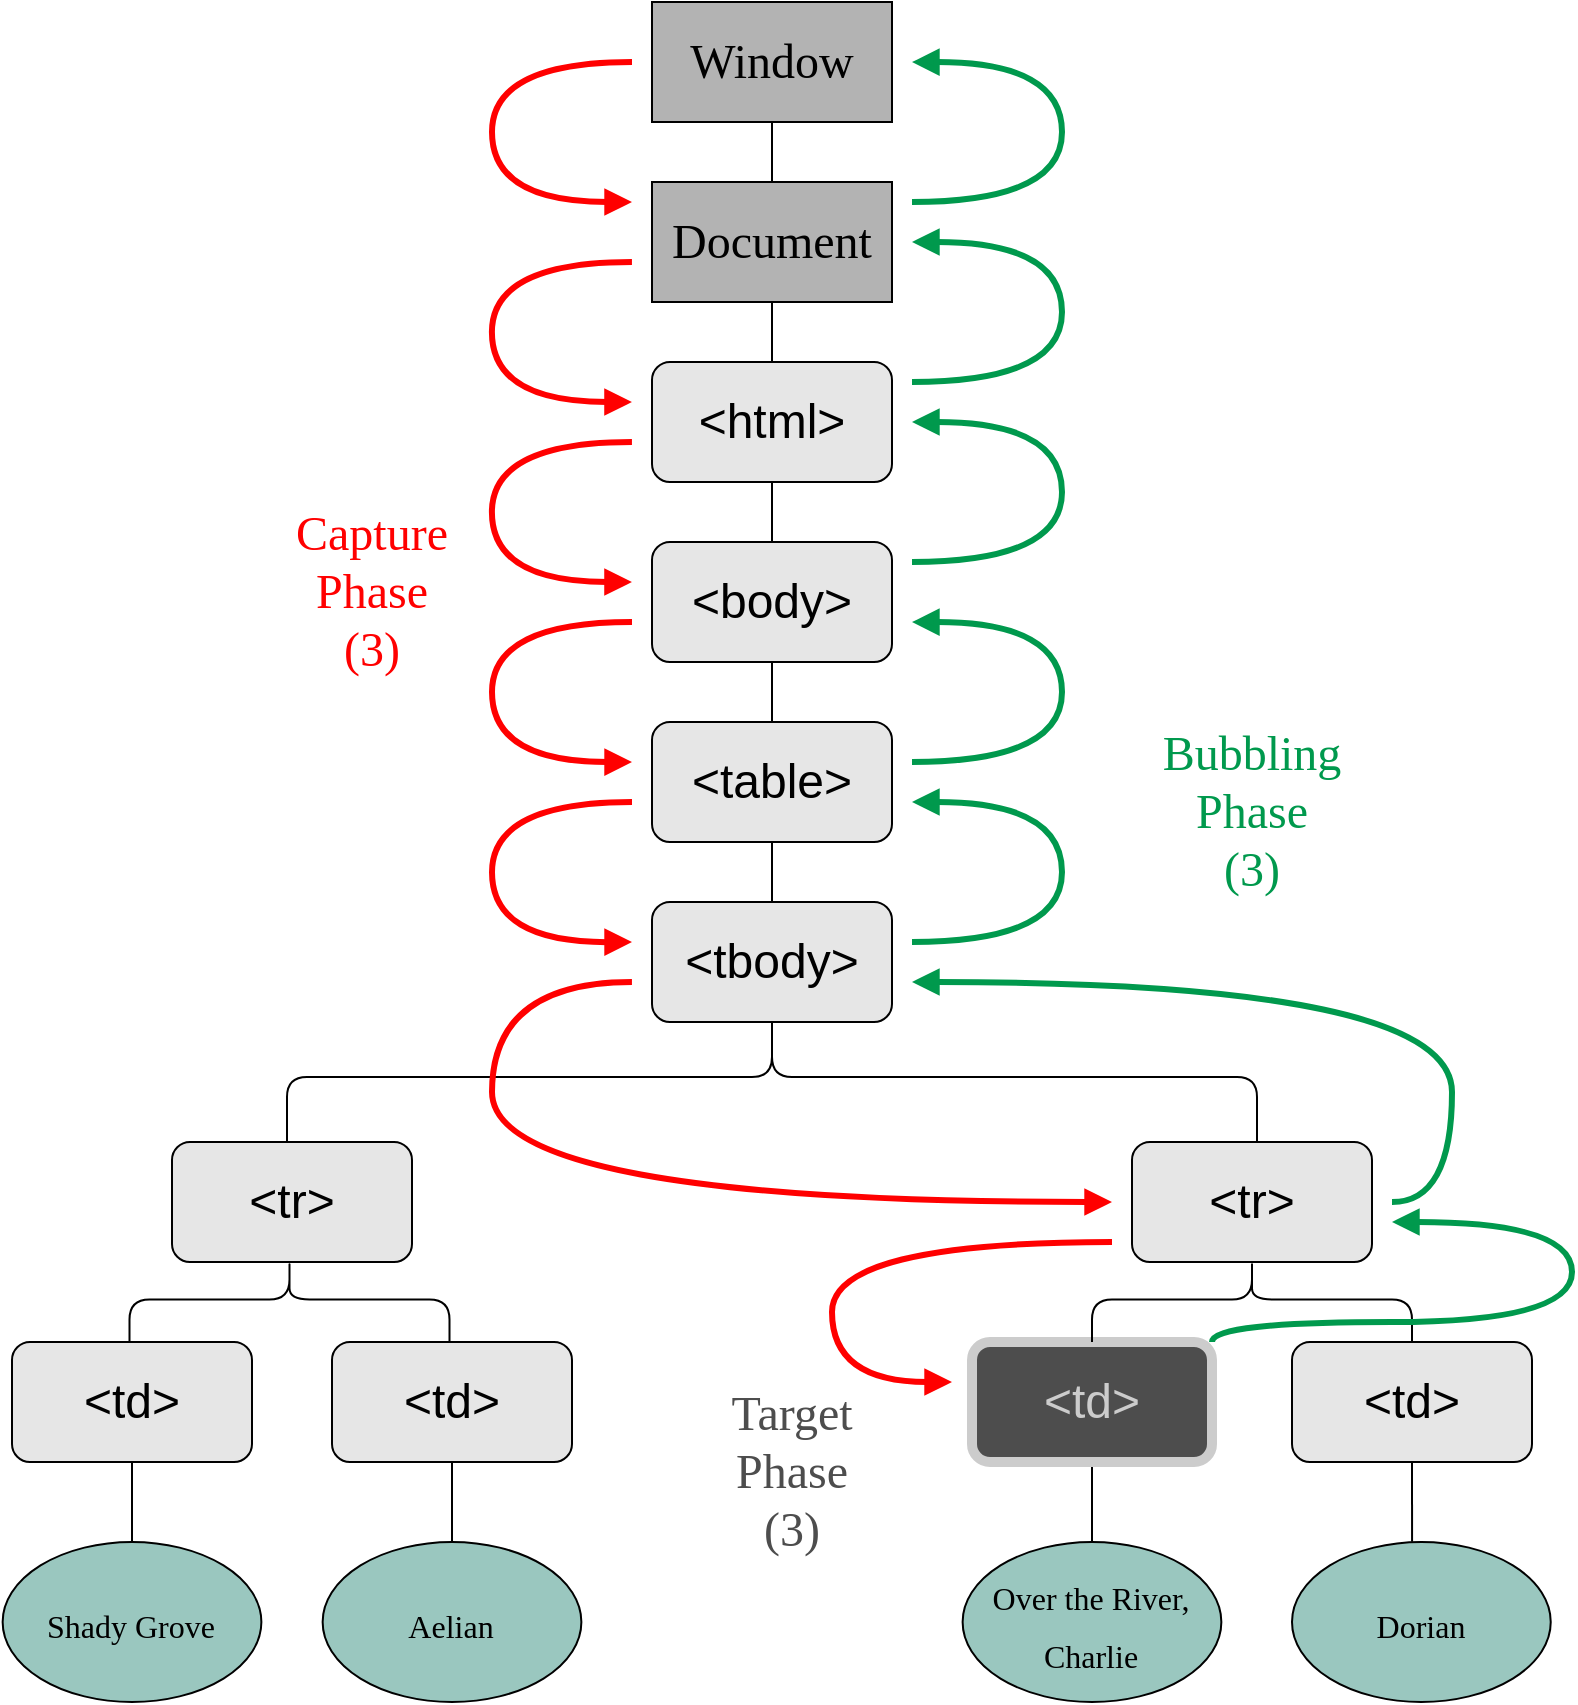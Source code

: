 <mxfile version="20.2.3" type="device"><diagram id="n8ZPYrHv9_kCDJCFgbEI" name="Page-1"><mxGraphModel dx="1422" dy="865" grid="1" gridSize="10" guides="1" tooltips="1" connect="1" arrows="1" fold="1" page="1" pageScale="1" pageWidth="850" pageHeight="1100" math="0" shadow="0"><root><mxCell id="0"/><mxCell id="1" parent="0"/><mxCell id="9qee8gHzmPaIPah6g7Xn-10" style="edgeStyle=orthogonalEdgeStyle;rounded=0;orthogonalLoop=1;jettySize=auto;html=1;exitX=0.5;exitY=1;exitDx=0;exitDy=0;entryX=0.5;entryY=0;entryDx=0;entryDy=0;fontFamily=Times New Roman;fontSize=24;endArrow=none;endFill=0;" parent="1" source="9qee8gHzmPaIPah6g7Xn-1" target="9qee8gHzmPaIPah6g7Xn-3" edge="1"><mxGeometry relative="1" as="geometry"/></mxCell><mxCell id="9qee8gHzmPaIPah6g7Xn-1" value="&lt;font style=&quot;font-size: 24px;&quot;&gt;&amp;lt;html&amp;gt;&lt;/font&gt;" style="rounded=1;whiteSpace=wrap;html=1;fillColor=#E6E6E6;" parent="1" vertex="1"><mxGeometry x="360" y="210" width="120" height="60" as="geometry"/></mxCell><mxCell id="9qee8gHzmPaIPah6g7Xn-12" style="edgeStyle=orthogonalEdgeStyle;rounded=0;orthogonalLoop=1;jettySize=auto;html=1;exitX=0.5;exitY=1;exitDx=0;exitDy=0;entryX=0.5;entryY=0;entryDx=0;entryDy=0;fontFamily=Times New Roman;fontSize=24;endArrow=none;endFill=0;" parent="1" source="9qee8gHzmPaIPah6g7Xn-2" target="9qee8gHzmPaIPah6g7Xn-4" edge="1"><mxGeometry relative="1" as="geometry"/></mxCell><mxCell id="9qee8gHzmPaIPah6g7Xn-2" value="&lt;font style=&quot;font-size: 24px;&quot;&gt;&amp;lt;table&amp;gt;&lt;/font&gt;" style="rounded=1;whiteSpace=wrap;html=1;fillColor=#E6E6E6;" parent="1" vertex="1"><mxGeometry x="360" y="390" width="120" height="60" as="geometry"/></mxCell><mxCell id="9qee8gHzmPaIPah6g7Xn-11" style="edgeStyle=orthogonalEdgeStyle;rounded=0;orthogonalLoop=1;jettySize=auto;html=1;exitX=0.5;exitY=1;exitDx=0;exitDy=0;entryX=0.5;entryY=0;entryDx=0;entryDy=0;fontFamily=Times New Roman;fontSize=24;endArrow=none;endFill=0;" parent="1" source="9qee8gHzmPaIPah6g7Xn-3" target="9qee8gHzmPaIPah6g7Xn-2" edge="1"><mxGeometry relative="1" as="geometry"/></mxCell><mxCell id="9qee8gHzmPaIPah6g7Xn-3" value="&lt;font style=&quot;font-size: 24px;&quot;&gt;&amp;lt;body&amp;gt;&lt;/font&gt;" style="rounded=1;whiteSpace=wrap;html=1;fillColor=#E6E6E6;" parent="1" vertex="1"><mxGeometry x="360" y="300" width="120" height="60" as="geometry"/></mxCell><mxCell id="9qee8gHzmPaIPah6g7Xn-4" value="&lt;font style=&quot;font-size: 24px;&quot;&gt;&amp;lt;tbody&amp;gt;&lt;/font&gt;" style="rounded=1;whiteSpace=wrap;html=1;fillColor=#E6E6E6;" parent="1" vertex="1"><mxGeometry x="360" y="480" width="120" height="60" as="geometry"/></mxCell><mxCell id="9qee8gHzmPaIPah6g7Xn-8" style="edgeStyle=orthogonalEdgeStyle;rounded=0;orthogonalLoop=1;jettySize=auto;html=1;exitX=0.5;exitY=1;exitDx=0;exitDy=0;fontFamily=Times New Roman;fontSize=24;endArrow=none;endFill=0;" parent="1" source="9qee8gHzmPaIPah6g7Xn-5" target="9qee8gHzmPaIPah6g7Xn-7" edge="1"><mxGeometry relative="1" as="geometry"/></mxCell><mxCell id="9qee8gHzmPaIPah6g7Xn-5" value="Window" style="rounded=0;whiteSpace=wrap;html=1;fontFamily=Times New Roman;fontSize=24;fillColor=#B3B3B3;" parent="1" vertex="1"><mxGeometry x="360" y="30" width="120" height="60" as="geometry"/></mxCell><mxCell id="9qee8gHzmPaIPah6g7Xn-9" style="edgeStyle=orthogonalEdgeStyle;rounded=0;orthogonalLoop=1;jettySize=auto;html=1;exitX=0.5;exitY=1;exitDx=0;exitDy=0;entryX=0.5;entryY=0;entryDx=0;entryDy=0;fontFamily=Times New Roman;fontSize=24;endArrow=none;endFill=0;" parent="1" source="9qee8gHzmPaIPah6g7Xn-7" target="9qee8gHzmPaIPah6g7Xn-1" edge="1"><mxGeometry relative="1" as="geometry"/></mxCell><mxCell id="9qee8gHzmPaIPah6g7Xn-7" value="Document" style="rounded=0;whiteSpace=wrap;html=1;fontFamily=Times New Roman;fontSize=24;fillColor=#B3B3B3;" parent="1" vertex="1"><mxGeometry x="360" y="120" width="120" height="60" as="geometry"/></mxCell><mxCell id="9qee8gHzmPaIPah6g7Xn-13" value="&lt;font style=&quot;font-size: 24px;&quot;&gt;&amp;lt;tr&amp;gt;&lt;/font&gt;" style="rounded=1;whiteSpace=wrap;html=1;fillColor=#E6E6E6;" parent="1" vertex="1"><mxGeometry x="600" y="600" width="120" height="60" as="geometry"/></mxCell><mxCell id="9qee8gHzmPaIPah6g7Xn-53" style="edgeStyle=orthogonalEdgeStyle;orthogonalLoop=1;jettySize=auto;html=1;exitX=0.5;exitY=1;exitDx=0;exitDy=0;entryX=0.5;entryY=0;entryDx=0;entryDy=0;fontFamily=Times New Roman;fontSize=16;fontColor=#4D4D4D;startArrow=none;startFill=0;endArrow=none;endFill=0;strokeColor=#000000;strokeWidth=1;rounded=0;" parent="1" source="9qee8gHzmPaIPah6g7Xn-14" target="9qee8gHzmPaIPah6g7Xn-51" edge="1"><mxGeometry relative="1" as="geometry"/></mxCell><mxCell id="9qee8gHzmPaIPah6g7Xn-14" value="&lt;font style=&quot;font-size: 24px;&quot;&gt;&amp;lt;td&amp;gt;&lt;/font&gt;" style="rounded=1;whiteSpace=wrap;html=1;fillColor=#E6E6E6;" parent="1" vertex="1"><mxGeometry x="200" y="700" width="120" height="60" as="geometry"/></mxCell><mxCell id="9qee8gHzmPaIPah6g7Xn-16" value="&lt;font style=&quot;font-size: 24px;&quot;&gt;&amp;lt;tr&amp;gt;&lt;/font&gt;" style="rounded=1;whiteSpace=wrap;html=1;fillColor=#E6E6E6;" parent="1" vertex="1"><mxGeometry x="120" y="600" width="120" height="60" as="geometry"/></mxCell><mxCell id="9qee8gHzmPaIPah6g7Xn-54" style="edgeStyle=orthogonalEdgeStyle;rounded=0;orthogonalLoop=1;jettySize=auto;html=1;exitX=0.5;exitY=1;exitDx=0;exitDy=0;entryX=0.5;entryY=0;entryDx=0;entryDy=0;fontFamily=Times New Roman;fontSize=16;fontColor=#4D4D4D;startArrow=none;startFill=0;endArrow=none;endFill=0;strokeColor=#000000;strokeWidth=1;" parent="1" source="9qee8gHzmPaIPah6g7Xn-17" target="9qee8gHzmPaIPah6g7Xn-52" edge="1"><mxGeometry relative="1" as="geometry"/></mxCell><mxCell id="9qee8gHzmPaIPah6g7Xn-17" value="&lt;font style=&quot;font-size: 24px;&quot;&gt;&amp;lt;td&amp;gt;&lt;/font&gt;" style="rounded=1;whiteSpace=wrap;html=1;fillColor=#E6E6E6;" parent="1" vertex="1"><mxGeometry x="40" y="700" width="120" height="60" as="geometry"/></mxCell><mxCell id="9qee8gHzmPaIPah6g7Xn-55" style="edgeStyle=orthogonalEdgeStyle;rounded=0;orthogonalLoop=1;jettySize=auto;html=1;exitX=0.5;exitY=1;exitDx=0;exitDy=0;entryX=0.5;entryY=0;entryDx=0;entryDy=0;fontFamily=Times New Roman;fontSize=16;fontColor=#4D4D4D;startArrow=none;startFill=0;endArrow=none;endFill=0;strokeColor=#000000;strokeWidth=1;" parent="1" source="9qee8gHzmPaIPah6g7Xn-18" target="9qee8gHzmPaIPah6g7Xn-44" edge="1"><mxGeometry relative="1" as="geometry"/></mxCell><mxCell id="9qee8gHzmPaIPah6g7Xn-18" value="&lt;font color=&quot;#cccccc&quot; style=&quot;font-size: 24px;&quot;&gt;&amp;lt;td&amp;gt;&lt;/font&gt;" style="rounded=1;whiteSpace=wrap;html=1;fillColor=#4D4D4D;strokeWidth=5;strokeColor=#CCCCCC;" parent="1" vertex="1"><mxGeometry x="520" y="700" width="120" height="60" as="geometry"/></mxCell><mxCell id="9qee8gHzmPaIPah6g7Xn-56" style="edgeStyle=orthogonalEdgeStyle;rounded=0;orthogonalLoop=1;jettySize=auto;html=1;exitX=0.5;exitY=1;exitDx=0;exitDy=0;entryX=0.464;entryY=-0.002;entryDx=0;entryDy=0;entryPerimeter=0;fontFamily=Times New Roman;fontSize=16;fontColor=#4D4D4D;startArrow=none;startFill=0;endArrow=none;endFill=0;strokeColor=#000000;strokeWidth=1;" parent="1" source="9qee8gHzmPaIPah6g7Xn-19" target="9qee8gHzmPaIPah6g7Xn-50" edge="1"><mxGeometry relative="1" as="geometry"/></mxCell><mxCell id="9qee8gHzmPaIPah6g7Xn-19" value="&lt;font style=&quot;font-size: 24px;&quot;&gt;&amp;lt;td&amp;gt;&lt;/font&gt;" style="rounded=1;whiteSpace=wrap;html=1;fillColor=#E6E6E6;" parent="1" vertex="1"><mxGeometry x="680" y="700" width="120" height="60" as="geometry"/></mxCell><mxCell id="9qee8gHzmPaIPah6g7Xn-20" value="" style="shape=curlyBracket;whiteSpace=wrap;html=1;rounded=1;flipH=1;fontFamily=Times New Roman;fontSize=24;fillColor=none;rotation=-90;size=0.5;" parent="1" vertex="1"><mxGeometry x="387.5" y="325" width="65" height="485" as="geometry"/></mxCell><mxCell id="9qee8gHzmPaIPah6g7Xn-21" value="" style="shape=curlyBracket;whiteSpace=wrap;html=1;rounded=1;flipH=1;fontFamily=Times New Roman;fontSize=24;fillColor=none;rotation=-90;" parent="1" vertex="1"><mxGeometry x="638.75" y="598.75" width="42.5" height="160" as="geometry"/></mxCell><mxCell id="9qee8gHzmPaIPah6g7Xn-22" value="" style="shape=curlyBracket;whiteSpace=wrap;html=1;rounded=1;flipH=1;fontFamily=Times New Roman;fontSize=24;fillColor=none;rotation=-90;" parent="1" vertex="1"><mxGeometry x="157.5" y="598.75" width="42.5" height="160" as="geometry"/></mxCell><mxCell id="9qee8gHzmPaIPah6g7Xn-25" style="edgeStyle=orthogonalEdgeStyle;orthogonalLoop=1;jettySize=auto;html=1;fontFamily=Times New Roman;fontSize=24;endArrow=block;endFill=1;curved=1;entryX=0;entryY=0.5;entryDx=0;entryDy=0;strokeColor=#FF0000;strokeWidth=3;startArrow=none;startFill=0;" parent="1" edge="1"><mxGeometry relative="1" as="geometry"><mxPoint x="350" y="130.0" as="targetPoint"/><mxPoint x="350" y="60" as="sourcePoint"/><Array as="points"><mxPoint x="280" y="60"/><mxPoint x="280" y="130"/></Array></mxGeometry></mxCell><mxCell id="9qee8gHzmPaIPah6g7Xn-28" style="edgeStyle=orthogonalEdgeStyle;orthogonalLoop=1;jettySize=auto;html=1;fontFamily=Times New Roman;fontSize=24;endArrow=block;endFill=1;curved=1;entryX=0;entryY=0.5;entryDx=0;entryDy=0;strokeColor=#FF0000;strokeWidth=3;" parent="1" edge="1"><mxGeometry relative="1" as="geometry"><mxPoint x="349.97" y="230.0" as="targetPoint"/><mxPoint x="349.97" y="160" as="sourcePoint"/><Array as="points"><mxPoint x="279.97" y="160"/><mxPoint x="279.97" y="230"/></Array></mxGeometry></mxCell><mxCell id="9qee8gHzmPaIPah6g7Xn-30" style="edgeStyle=orthogonalEdgeStyle;orthogonalLoop=1;jettySize=auto;html=1;fontFamily=Times New Roman;fontSize=24;endArrow=block;endFill=1;curved=1;entryX=0;entryY=0.5;entryDx=0;entryDy=0;strokeColor=#FF0000;strokeWidth=3;" parent="1" edge="1"><mxGeometry relative="1" as="geometry"><mxPoint x="349.97" y="320.0" as="targetPoint"/><mxPoint x="349.97" y="250" as="sourcePoint"/><Array as="points"><mxPoint x="279.97" y="250"/><mxPoint x="279.97" y="320"/></Array></mxGeometry></mxCell><mxCell id="9qee8gHzmPaIPah6g7Xn-31" style="edgeStyle=orthogonalEdgeStyle;orthogonalLoop=1;jettySize=auto;html=1;fontFamily=Times New Roman;fontSize=24;endArrow=block;endFill=1;curved=1;entryX=0;entryY=0.5;entryDx=0;entryDy=0;strokeColor=#FF0000;strokeWidth=3;" parent="1" edge="1"><mxGeometry relative="1" as="geometry"><mxPoint x="350" y="410.03" as="targetPoint"/><mxPoint x="350" y="340.03" as="sourcePoint"/><Array as="points"><mxPoint x="280" y="340.03"/><mxPoint x="280" y="410.03"/></Array></mxGeometry></mxCell><mxCell id="9qee8gHzmPaIPah6g7Xn-32" style="edgeStyle=orthogonalEdgeStyle;orthogonalLoop=1;jettySize=auto;html=1;fontFamily=Times New Roman;fontSize=24;endArrow=block;endFill=1;curved=1;entryX=0;entryY=0.5;entryDx=0;entryDy=0;strokeColor=#FF0000;strokeWidth=3;" parent="1" edge="1"><mxGeometry relative="1" as="geometry"><mxPoint x="350" y="500.06" as="targetPoint"/><mxPoint x="350" y="430.06" as="sourcePoint"/><Array as="points"><mxPoint x="280" y="430.06"/><mxPoint x="280" y="500.06"/></Array></mxGeometry></mxCell><mxCell id="9qee8gHzmPaIPah6g7Xn-33" style="edgeStyle=orthogonalEdgeStyle;orthogonalLoop=1;jettySize=auto;html=1;fontFamily=Times New Roman;fontSize=24;endArrow=none;endFill=0;curved=1;entryX=0;entryY=0.5;entryDx=0;entryDy=0;strokeColor=#00994D;strokeWidth=3;startArrow=block;startFill=1;" parent="1" edge="1"><mxGeometry relative="1" as="geometry"><mxPoint x="490" y="130.03" as="targetPoint"/><mxPoint x="490" y="60.03" as="sourcePoint"/><Array as="points"><mxPoint x="565.01" y="60.03"/><mxPoint x="565.01" y="130.03"/></Array></mxGeometry></mxCell><mxCell id="9qee8gHzmPaIPah6g7Xn-34" style="edgeStyle=orthogonalEdgeStyle;orthogonalLoop=1;jettySize=auto;html=1;fontFamily=Times New Roman;fontSize=24;endArrow=none;endFill=0;curved=1;entryX=0;entryY=0.5;entryDx=0;entryDy=0;strokeColor=#00994D;strokeWidth=3;startArrow=block;startFill=1;" parent="1" edge="1"><mxGeometry relative="1" as="geometry"><mxPoint x="490" y="220.0" as="targetPoint"/><mxPoint x="490" y="150.0" as="sourcePoint"/><Array as="points"><mxPoint x="565.01" y="150"/><mxPoint x="565.01" y="220"/></Array></mxGeometry></mxCell><mxCell id="9qee8gHzmPaIPah6g7Xn-35" style="edgeStyle=orthogonalEdgeStyle;orthogonalLoop=1;jettySize=auto;html=1;fontFamily=Times New Roman;fontSize=24;endArrow=none;endFill=0;curved=1;entryX=0;entryY=0.5;entryDx=0;entryDy=0;strokeColor=#00994D;strokeWidth=3;startArrow=block;startFill=1;" parent="1" edge="1"><mxGeometry relative="1" as="geometry"><mxPoint x="490" y="310" as="targetPoint"/><mxPoint x="490" y="240.0" as="sourcePoint"/><Array as="points"><mxPoint x="565.01" y="240"/><mxPoint x="565.01" y="310"/></Array></mxGeometry></mxCell><mxCell id="9qee8gHzmPaIPah6g7Xn-36" style="edgeStyle=orthogonalEdgeStyle;orthogonalLoop=1;jettySize=auto;html=1;fontFamily=Times New Roman;fontSize=24;endArrow=none;endFill=0;curved=1;entryX=0;entryY=0.5;entryDx=0;entryDy=0;strokeColor=#00994D;strokeWidth=3;startArrow=block;startFill=1;" parent="1" edge="1"><mxGeometry relative="1" as="geometry"><mxPoint x="490" y="500" as="targetPoint"/><mxPoint x="490" y="430" as="sourcePoint"/><Array as="points"><mxPoint x="565.01" y="430"/><mxPoint x="565.01" y="500"/></Array></mxGeometry></mxCell><mxCell id="9qee8gHzmPaIPah6g7Xn-37" style="edgeStyle=orthogonalEdgeStyle;orthogonalLoop=1;jettySize=auto;html=1;fontFamily=Times New Roman;fontSize=24;endArrow=none;endFill=0;curved=1;entryX=0;entryY=0.5;entryDx=0;entryDy=0;strokeColor=#00994D;strokeWidth=3;startArrow=block;startFill=1;" parent="1" edge="1"><mxGeometry relative="1" as="geometry"><mxPoint x="490" y="410.03" as="targetPoint"/><mxPoint x="490" y="340.03" as="sourcePoint"/><Array as="points"><mxPoint x="565.01" y="340.03"/><mxPoint x="565.01" y="410.03"/></Array></mxGeometry></mxCell><mxCell id="9qee8gHzmPaIPah6g7Xn-39" style="edgeStyle=orthogonalEdgeStyle;orthogonalLoop=1;jettySize=auto;html=1;fontFamily=Times New Roman;fontSize=24;endArrow=none;endFill=0;curved=1;entryX=0;entryY=0.5;entryDx=0;entryDy=0;strokeColor=#00994D;strokeWidth=3;startArrow=block;startFill=1;" parent="1" edge="1"><mxGeometry relative="1" as="geometry"><mxPoint x="730" y="630.06" as="targetPoint"/><mxPoint x="490" y="520" as="sourcePoint"/><Array as="points"><mxPoint x="760" y="520"/><mxPoint x="760" y="630"/></Array></mxGeometry></mxCell><mxCell id="9qee8gHzmPaIPah6g7Xn-40" style="edgeStyle=orthogonalEdgeStyle;orthogonalLoop=1;jettySize=auto;html=1;fontFamily=Times New Roman;fontSize=24;endArrow=none;endFill=0;curved=1;strokeColor=#00994D;strokeWidth=3;startArrow=block;startFill=1;" parent="1" edge="1"><mxGeometry relative="1" as="geometry"><mxPoint x="640" y="700" as="targetPoint"/><mxPoint x="730" y="640" as="sourcePoint"/><Array as="points"><mxPoint x="820" y="640"/><mxPoint x="820" y="690"/><mxPoint x="640" y="690"/><mxPoint x="640" y="700"/></Array></mxGeometry></mxCell><mxCell id="9qee8gHzmPaIPah6g7Xn-42" style="edgeStyle=orthogonalEdgeStyle;orthogonalLoop=1;jettySize=auto;html=1;fontFamily=Times New Roman;fontSize=24;endArrow=block;endFill=1;curved=1;strokeColor=#FF0000;strokeWidth=3;" parent="1" edge="1"><mxGeometry relative="1" as="geometry"><mxPoint x="590" y="630" as="targetPoint"/><mxPoint x="349.97" y="520" as="sourcePoint"/><Array as="points"><mxPoint x="280" y="520"/><mxPoint x="280" y="630"/></Array></mxGeometry></mxCell><mxCell id="9qee8gHzmPaIPah6g7Xn-43" style="edgeStyle=orthogonalEdgeStyle;orthogonalLoop=1;jettySize=auto;html=1;fontFamily=Times New Roman;fontSize=24;endArrow=block;endFill=1;curved=1;strokeColor=#FF0000;strokeWidth=3;" parent="1" edge="1"><mxGeometry relative="1" as="geometry"><mxPoint x="510" y="720" as="targetPoint"/><mxPoint x="590" y="650" as="sourcePoint"/><Array as="points"><mxPoint x="450" y="650"/><mxPoint x="450" y="720"/></Array></mxGeometry></mxCell><mxCell id="9qee8gHzmPaIPah6g7Xn-44" value="&lt;font style=&quot;font-size: 16px;&quot;&gt;Over the River, Charlie&lt;/font&gt;" style="ellipse;whiteSpace=wrap;html=1;fontFamily=Times New Roman;fontSize=24;fillColor=#9AC7BF;" parent="1" vertex="1"><mxGeometry x="515.31" y="800" width="129.37" height="80" as="geometry"/></mxCell><mxCell id="9qee8gHzmPaIPah6g7Xn-45" value="&lt;font color=&quot;#00994d&quot;&gt;Bubbling Phase (3)&lt;/font&gt;" style="text;html=1;strokeColor=none;fillColor=none;align=center;verticalAlign=middle;whiteSpace=wrap;rounded=0;fontFamily=Times New Roman;fontSize=24;fontColor=#CCCCCC;" parent="1" vertex="1"><mxGeometry x="630" y="420" width="60" height="30" as="geometry"/></mxCell><mxCell id="9qee8gHzmPaIPah6g7Xn-46" value="&lt;font color=&quot;#ff0000&quot;&gt;Capture&lt;br&gt;Phase (3)&lt;/font&gt;" style="text;html=1;strokeColor=none;fillColor=none;align=center;verticalAlign=middle;whiteSpace=wrap;rounded=0;fontFamily=Times New Roman;fontSize=24;fontColor=#CCCCCC;" parent="1" vertex="1"><mxGeometry x="190" y="310" width="60" height="30" as="geometry"/></mxCell><mxCell id="9qee8gHzmPaIPah6g7Xn-47" value="&lt;font color=&quot;#4d4d4d&quot;&gt;Target&lt;br&gt;Phase (3)&lt;/font&gt;" style="text;html=1;strokeColor=none;fillColor=none;align=center;verticalAlign=middle;whiteSpace=wrap;rounded=0;fontFamily=Times New Roman;fontSize=24;fontColor=#CCCCCC;" parent="1" vertex="1"><mxGeometry x="400" y="750" width="60" height="30" as="geometry"/></mxCell><mxCell id="9qee8gHzmPaIPah6g7Xn-50" value="&lt;font style=&quot;font-size: 16px;&quot;&gt;Dorian&lt;/font&gt;" style="ellipse;whiteSpace=wrap;html=1;fontFamily=Times New Roman;fontSize=24;fillColor=#9AC7BF;" parent="1" vertex="1"><mxGeometry x="680" y="800" width="129.37" height="80" as="geometry"/></mxCell><mxCell id="9qee8gHzmPaIPah6g7Xn-51" value="&lt;font style=&quot;font-size: 16px;&quot;&gt;Aelian&lt;/font&gt;" style="ellipse;whiteSpace=wrap;html=1;fontFamily=Times New Roman;fontSize=24;fillColor=#9AC7BF;" parent="1" vertex="1"><mxGeometry x="195.32" y="800" width="129.37" height="80" as="geometry"/></mxCell><mxCell id="9qee8gHzmPaIPah6g7Xn-52" value="&lt;font style=&quot;font-size: 16px;&quot;&gt;Shady Grove&lt;/font&gt;" style="ellipse;whiteSpace=wrap;html=1;fontFamily=Times New Roman;fontSize=24;fillColor=#9AC7BF;" parent="1" vertex="1"><mxGeometry x="35.32" y="800" width="129.37" height="80" as="geometry"/></mxCell></root></mxGraphModel></diagram></mxfile>